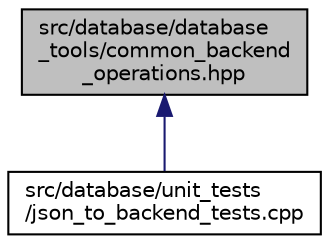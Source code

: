 digraph "src/database/database_tools/common_backend_operations.hpp"
{
 // LATEX_PDF_SIZE
  edge [fontname="Helvetica",fontsize="10",labelfontname="Helvetica",labelfontsize="10"];
  node [fontname="Helvetica",fontsize="10",shape=record];
  Node1 [label="src/database/database\l_tools/common_backend\l_operations.hpp",height=0.2,width=0.4,color="black", fillcolor="grey75", style="filled", fontcolor="black",tooltip=" "];
  Node1 -> Node2 [dir="back",color="midnightblue",fontsize="10",style="solid",fontname="Helvetica"];
  Node2 [label="src/database/unit_tests\l/json_to_backend_tests.cpp",height=0.2,width=0.4,color="black", fillcolor="white", style="filled",URL="$json__to__backend__tests_8cpp.html",tooltip=" "];
}
